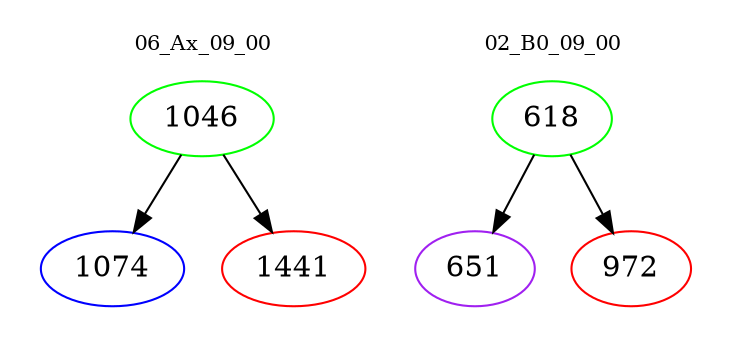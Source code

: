 digraph{
subgraph cluster_0 {
color = white
label = "06_Ax_09_00";
fontsize=10;
T0_1046 [label="1046", color="green"]
T0_1046 -> T0_1074 [color="black"]
T0_1074 [label="1074", color="blue"]
T0_1046 -> T0_1441 [color="black"]
T0_1441 [label="1441", color="red"]
}
subgraph cluster_1 {
color = white
label = "02_B0_09_00";
fontsize=10;
T1_618 [label="618", color="green"]
T1_618 -> T1_651 [color="black"]
T1_651 [label="651", color="purple"]
T1_618 -> T1_972 [color="black"]
T1_972 [label="972", color="red"]
}
}
